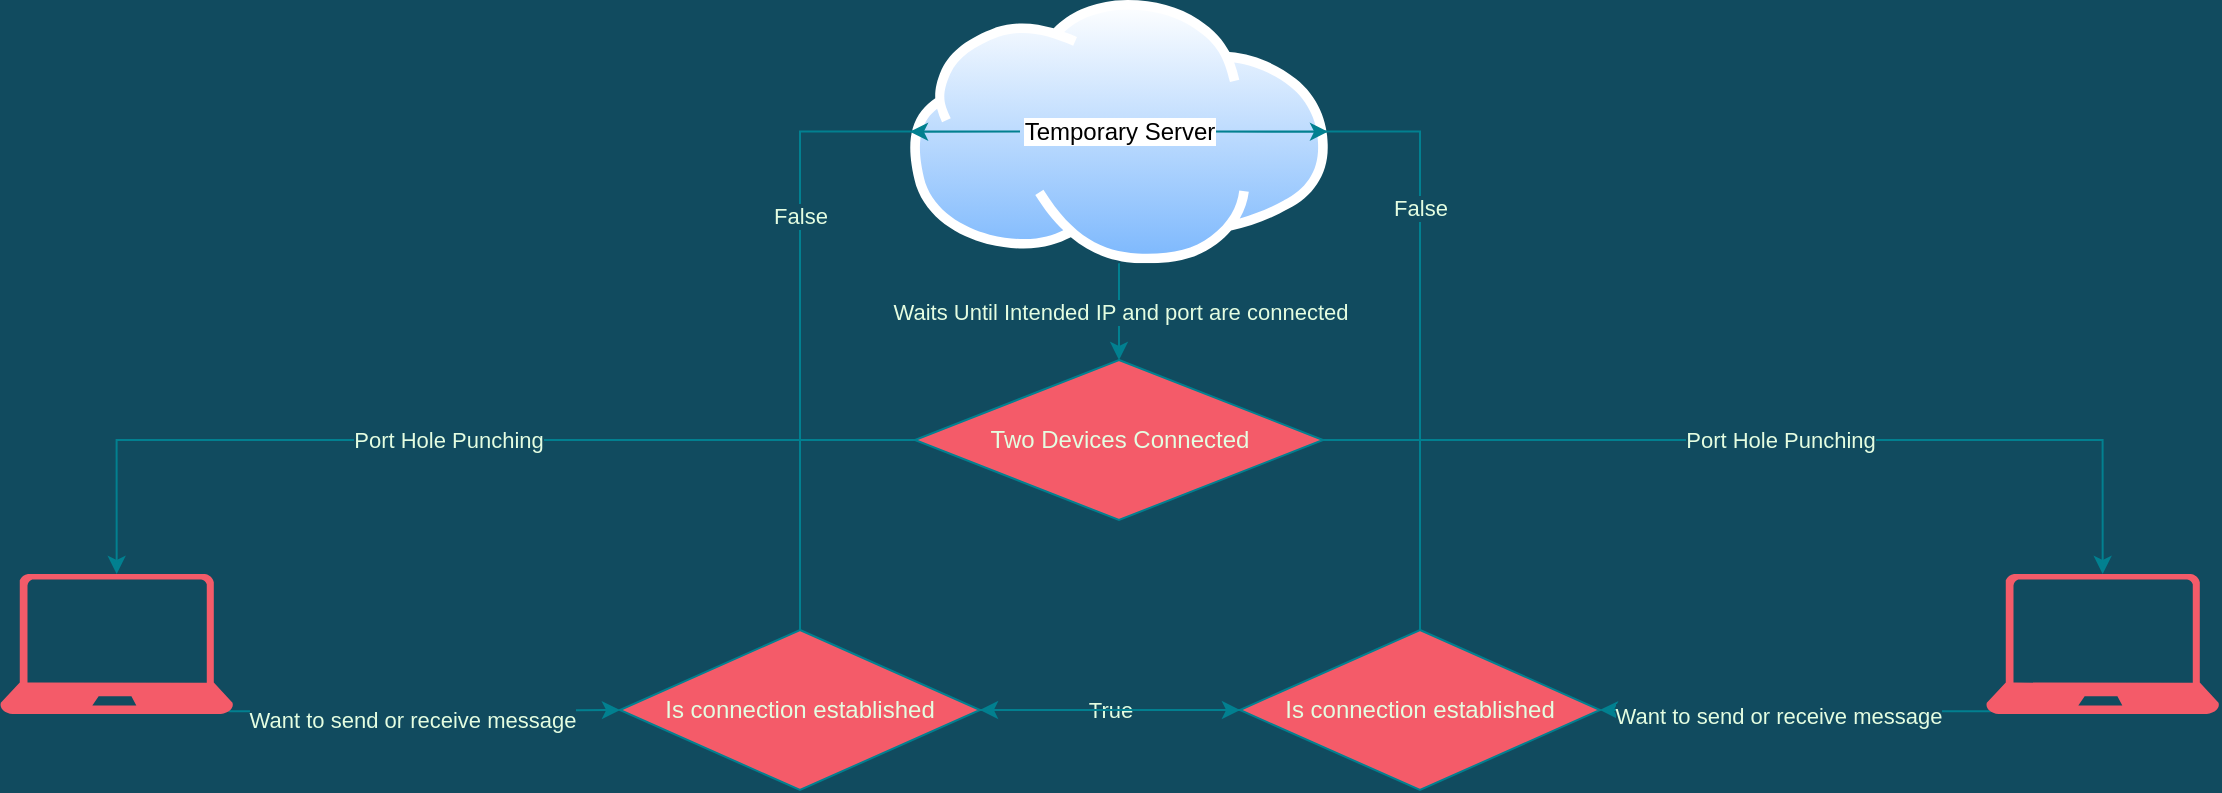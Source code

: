<mxfile version="20.4.0" type="github">
  <diagram name="Page-1" id="c37626ed-c26b-45fb-9056-f9ebc6bb27b6">
    <mxGraphModel dx="2326" dy="833" grid="1" gridSize="10" guides="1" tooltips="1" connect="1" arrows="1" fold="1" page="1" pageScale="1" pageWidth="1100" pageHeight="850" background="#114B5F" math="0" shadow="0">
      <root>
        <mxCell id="0" />
        <mxCell id="1" parent="0" />
        <mxCell id="NnfCAk8zv-3JRe5zBgoG-8" style="edgeStyle=orthogonalEdgeStyle;rounded=0;orthogonalLoop=1;jettySize=auto;html=1;exitX=0.98;exitY=0.98;exitDx=0;exitDy=0;exitPerimeter=0;entryX=0;entryY=0.5;entryDx=0;entryDy=0;labelBackgroundColor=#114B5F;strokeColor=#028090;fontColor=#E4FDE1;" edge="1" parent="1" source="NnfCAk8zv-3JRe5zBgoG-1" target="NnfCAk8zv-3JRe5zBgoG-9">
          <mxGeometry relative="1" as="geometry">
            <mxPoint x="440" y="429" as="targetPoint" />
          </mxGeometry>
        </mxCell>
        <mxCell id="NnfCAk8zv-3JRe5zBgoG-26" value="Want to send or receive message" style="edgeLabel;html=1;align=center;verticalAlign=middle;resizable=0;points=[];labelBackgroundColor=#114B5F;fontColor=#E4FDE1;" vertex="1" connectable="0" parent="NnfCAk8zv-3JRe5zBgoG-8">
          <mxGeometry x="-0.088" y="-4" relative="1" as="geometry">
            <mxPoint x="2" as="offset" />
          </mxGeometry>
        </mxCell>
        <mxCell id="NnfCAk8zv-3JRe5zBgoG-1" value="" style="sketch=0;aspect=fixed;pointerEvents=1;shadow=0;dashed=0;html=1;strokeColor=none;labelPosition=center;verticalLabelPosition=bottom;verticalAlign=top;align=center;fillColor=#F45B69;shape=mxgraph.azure.laptop;fontColor=#E4FDE1;" vertex="1" parent="1">
          <mxGeometry x="-80" y="357" width="116.67" height="70" as="geometry" />
        </mxCell>
        <mxCell id="NnfCAk8zv-3JRe5zBgoG-14" style="edgeStyle=orthogonalEdgeStyle;rounded=0;orthogonalLoop=1;jettySize=auto;html=1;exitX=0.02;exitY=0.98;exitDx=0;exitDy=0;exitPerimeter=0;entryX=1;entryY=0.5;entryDx=0;entryDy=0;labelBackgroundColor=#114B5F;strokeColor=#028090;fontColor=#E4FDE1;" edge="1" parent="1" source="NnfCAk8zv-3JRe5zBgoG-2" target="NnfCAk8zv-3JRe5zBgoG-11">
          <mxGeometry relative="1" as="geometry" />
        </mxCell>
        <mxCell id="NnfCAk8zv-3JRe5zBgoG-27" value="Want to send or receive message&lt;br&gt;" style="edgeLabel;html=1;align=center;verticalAlign=middle;resizable=0;points=[];labelBackgroundColor=#114B5F;fontColor=#E4FDE1;" vertex="1" connectable="0" parent="NnfCAk8zv-3JRe5zBgoG-14">
          <mxGeometry x="0.099" y="3" relative="1" as="geometry">
            <mxPoint as="offset" />
          </mxGeometry>
        </mxCell>
        <mxCell id="NnfCAk8zv-3JRe5zBgoG-2" value="" style="sketch=0;aspect=fixed;pointerEvents=1;shadow=0;dashed=0;html=1;strokeColor=none;labelPosition=center;verticalLabelPosition=bottom;verticalAlign=top;align=center;fillColor=#F45B69;shape=mxgraph.azure.laptop;fontColor=#E4FDE1;" vertex="1" parent="1">
          <mxGeometry x="913" y="357" width="116.67" height="70" as="geometry" />
        </mxCell>
        <mxCell id="NnfCAk8zv-3JRe5zBgoG-18" value="Waits Until Intended IP and port are connected" style="edgeStyle=orthogonalEdgeStyle;rounded=0;orthogonalLoop=1;jettySize=auto;html=1;labelBackgroundColor=#114B5F;strokeColor=#028090;fontColor=#E4FDE1;" edge="1" parent="1" source="NnfCAk8zv-3JRe5zBgoG-5" target="NnfCAk8zv-3JRe5zBgoG-12">
          <mxGeometry relative="1" as="geometry" />
        </mxCell>
        <mxCell id="NnfCAk8zv-3JRe5zBgoG-5" value="&lt;p style=&quot;line-height: 0;&quot;&gt;&lt;br&gt;&lt;/p&gt;" style="aspect=fixed;perimeter=ellipsePerimeter;html=1;align=center;shadow=0;dashed=0;spacingTop=3;image;image=img/lib/active_directory/internet_cloud.svg;labelBackgroundColor=#114B5F;fillColor=#F45B69;strokeColor=#028090;fontColor=#E4FDE1;" vertex="1" parent="1">
          <mxGeometry x="375" y="70" width="209" height="131.67" as="geometry" />
        </mxCell>
        <mxCell id="NnfCAk8zv-3JRe5zBgoG-10" value="False" style="edgeStyle=orthogonalEdgeStyle;rounded=0;orthogonalLoop=1;jettySize=auto;html=1;entryX=0;entryY=0.5;entryDx=0;entryDy=0;labelBackgroundColor=#114B5F;strokeColor=#028090;fontColor=#E4FDE1;" edge="1" parent="1" source="NnfCAk8zv-3JRe5zBgoG-9" target="NnfCAk8zv-3JRe5zBgoG-5">
          <mxGeometry relative="1" as="geometry" />
        </mxCell>
        <mxCell id="NnfCAk8zv-3JRe5zBgoG-25" value="True" style="edgeStyle=orthogonalEdgeStyle;rounded=0;orthogonalLoop=1;jettySize=auto;html=1;exitX=1;exitY=0.5;exitDx=0;exitDy=0;labelBackgroundColor=#114B5F;strokeColor=#028090;fontColor=#E4FDE1;" edge="1" parent="1" source="NnfCAk8zv-3JRe5zBgoG-9" target="NnfCAk8zv-3JRe5zBgoG-11">
          <mxGeometry relative="1" as="geometry" />
        </mxCell>
        <mxCell id="NnfCAk8zv-3JRe5zBgoG-9" value="Is connection established" style="rhombus;whiteSpace=wrap;html=1;fillColor=#F45B69;strokeColor=#028090;fontColor=#E4FDE1;" vertex="1" parent="1">
          <mxGeometry x="230" y="385" width="180" height="80" as="geometry" />
        </mxCell>
        <mxCell id="NnfCAk8zv-3JRe5zBgoG-13" value="False" style="edgeStyle=orthogonalEdgeStyle;rounded=0;orthogonalLoop=1;jettySize=auto;html=1;entryX=1;entryY=0.5;entryDx=0;entryDy=0;labelBackgroundColor=#114B5F;strokeColor=#028090;fontColor=#E4FDE1;" edge="1" parent="1" source="NnfCAk8zv-3JRe5zBgoG-11" target="NnfCAk8zv-3JRe5zBgoG-5">
          <mxGeometry relative="1" as="geometry" />
        </mxCell>
        <mxCell id="NnfCAk8zv-3JRe5zBgoG-24" style="edgeStyle=orthogonalEdgeStyle;rounded=0;orthogonalLoop=1;jettySize=auto;html=1;exitX=0;exitY=0.5;exitDx=0;exitDy=0;entryX=1;entryY=0.5;entryDx=0;entryDy=0;labelBackgroundColor=#114B5F;strokeColor=#028090;fontColor=#E4FDE1;" edge="1" parent="1" source="NnfCAk8zv-3JRe5zBgoG-11" target="NnfCAk8zv-3JRe5zBgoG-9">
          <mxGeometry relative="1" as="geometry" />
        </mxCell>
        <mxCell id="NnfCAk8zv-3JRe5zBgoG-11" value="Is connection established" style="rhombus;whiteSpace=wrap;html=1;fillColor=#F45B69;strokeColor=#028090;fontColor=#E4FDE1;" vertex="1" parent="1">
          <mxGeometry x="540" y="385" width="180" height="80" as="geometry" />
        </mxCell>
        <mxCell id="NnfCAk8zv-3JRe5zBgoG-22" value="Port Hole Punching" style="edgeStyle=orthogonalEdgeStyle;rounded=0;orthogonalLoop=1;jettySize=auto;html=1;exitX=0;exitY=0.5;exitDx=0;exitDy=0;entryX=0.5;entryY=0;entryDx=0;entryDy=0;entryPerimeter=0;labelBackgroundColor=#114B5F;strokeColor=#028090;fontColor=#E4FDE1;" edge="1" parent="1" source="NnfCAk8zv-3JRe5zBgoG-12" target="NnfCAk8zv-3JRe5zBgoG-1">
          <mxGeometry relative="1" as="geometry" />
        </mxCell>
        <mxCell id="NnfCAk8zv-3JRe5zBgoG-23" value="Port Hole Punching" style="edgeStyle=orthogonalEdgeStyle;rounded=0;orthogonalLoop=1;jettySize=auto;html=1;exitX=1;exitY=0.5;exitDx=0;exitDy=0;entryX=0.5;entryY=0;entryDx=0;entryDy=0;entryPerimeter=0;labelBackgroundColor=#114B5F;strokeColor=#028090;fontColor=#E4FDE1;" edge="1" parent="1" source="NnfCAk8zv-3JRe5zBgoG-12" target="NnfCAk8zv-3JRe5zBgoG-2">
          <mxGeometry relative="1" as="geometry" />
        </mxCell>
        <mxCell id="NnfCAk8zv-3JRe5zBgoG-12" value="Two Devices Connected" style="rhombus;whiteSpace=wrap;html=1;fillColor=#F45B69;strokeColor=#028090;fontColor=#E4FDE1;" vertex="1" parent="1">
          <mxGeometry x="377.5" y="250" width="204" height="80" as="geometry" />
        </mxCell>
        <mxCell id="NnfCAk8zv-3JRe5zBgoG-17" value="&lt;span data-noir-inline-background-color=&quot;&quot; style=&quot;background-color: rgb(255, 255, 255); --noir-inline-background-color: #000000;&quot;&gt;&lt;font color=&quot;#000000&quot;&gt;Temporary Server&lt;/font&gt;&lt;/span&gt;" style="text;html=1;strokeColor=none;fillColor=none;align=center;verticalAlign=middle;whiteSpace=wrap;rounded=0;fontColor=#E4FDE1;" vertex="1" parent="1">
          <mxGeometry x="426" y="120.83" width="108" height="30" as="geometry" />
        </mxCell>
      </root>
    </mxGraphModel>
  </diagram>
</mxfile>
